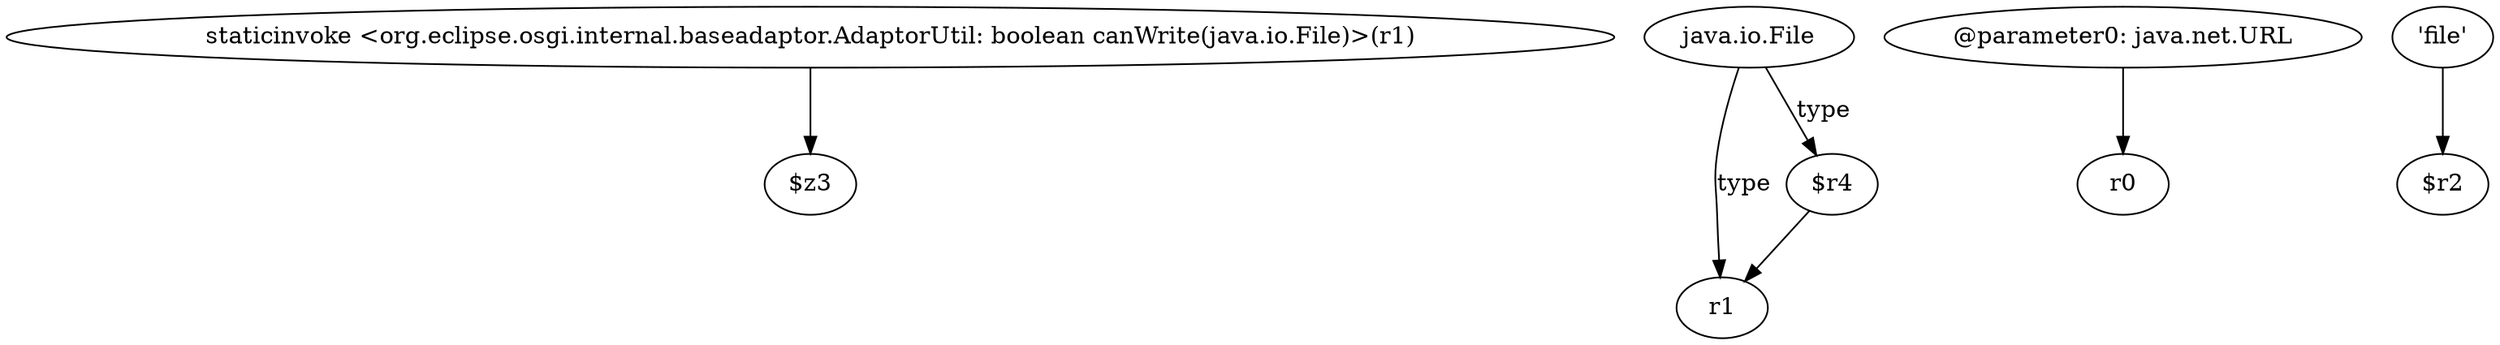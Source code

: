 digraph g {
0[label="staticinvoke <org.eclipse.osgi.internal.baseadaptor.AdaptorUtil: boolean canWrite(java.io.File)>(r1)"]
1[label="$z3"]
0->1[label=""]
2[label="java.io.File"]
3[label="r1"]
2->3[label="type"]
4[label="$r4"]
2->4[label="type"]
4->3[label=""]
5[label="@parameter0: java.net.URL"]
6[label="r0"]
5->6[label=""]
7[label="'file'"]
8[label="$r2"]
7->8[label=""]
}